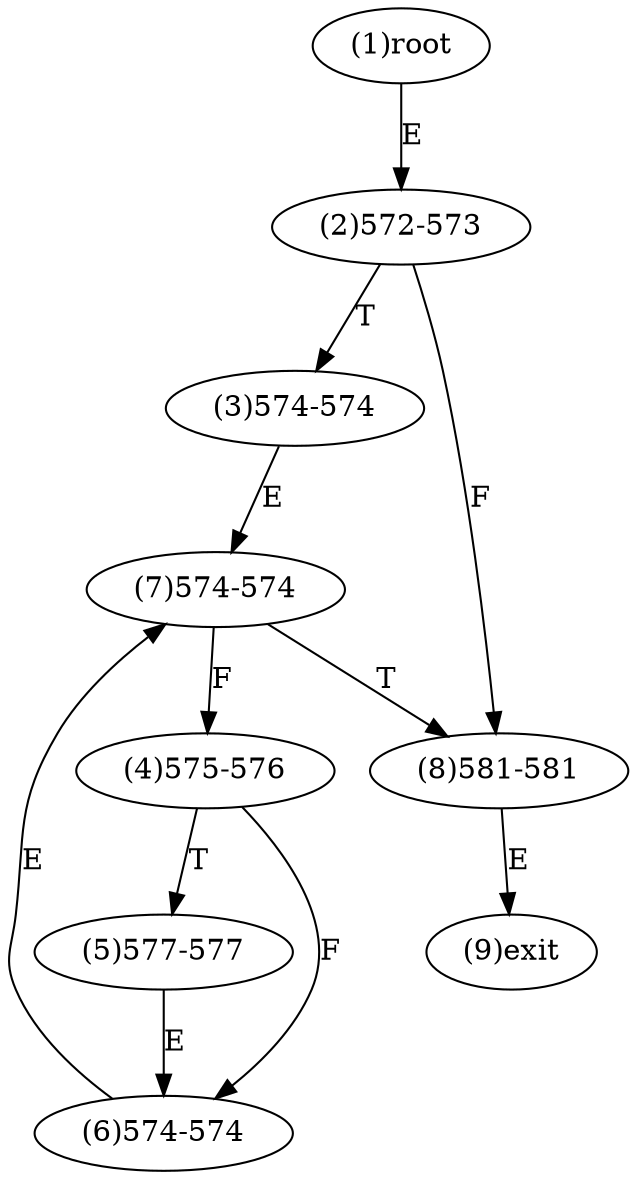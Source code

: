 digraph "" { 
1[ label="(1)root"];
2[ label="(2)572-573"];
3[ label="(3)574-574"];
4[ label="(4)575-576"];
5[ label="(5)577-577"];
6[ label="(6)574-574"];
7[ label="(7)574-574"];
8[ label="(8)581-581"];
9[ label="(9)exit"];
1->2[ label="E"];
2->8[ label="F"];
2->3[ label="T"];
3->7[ label="E"];
4->6[ label="F"];
4->5[ label="T"];
5->6[ label="E"];
6->7[ label="E"];
7->4[ label="F"];
7->8[ label="T"];
8->9[ label="E"];
}